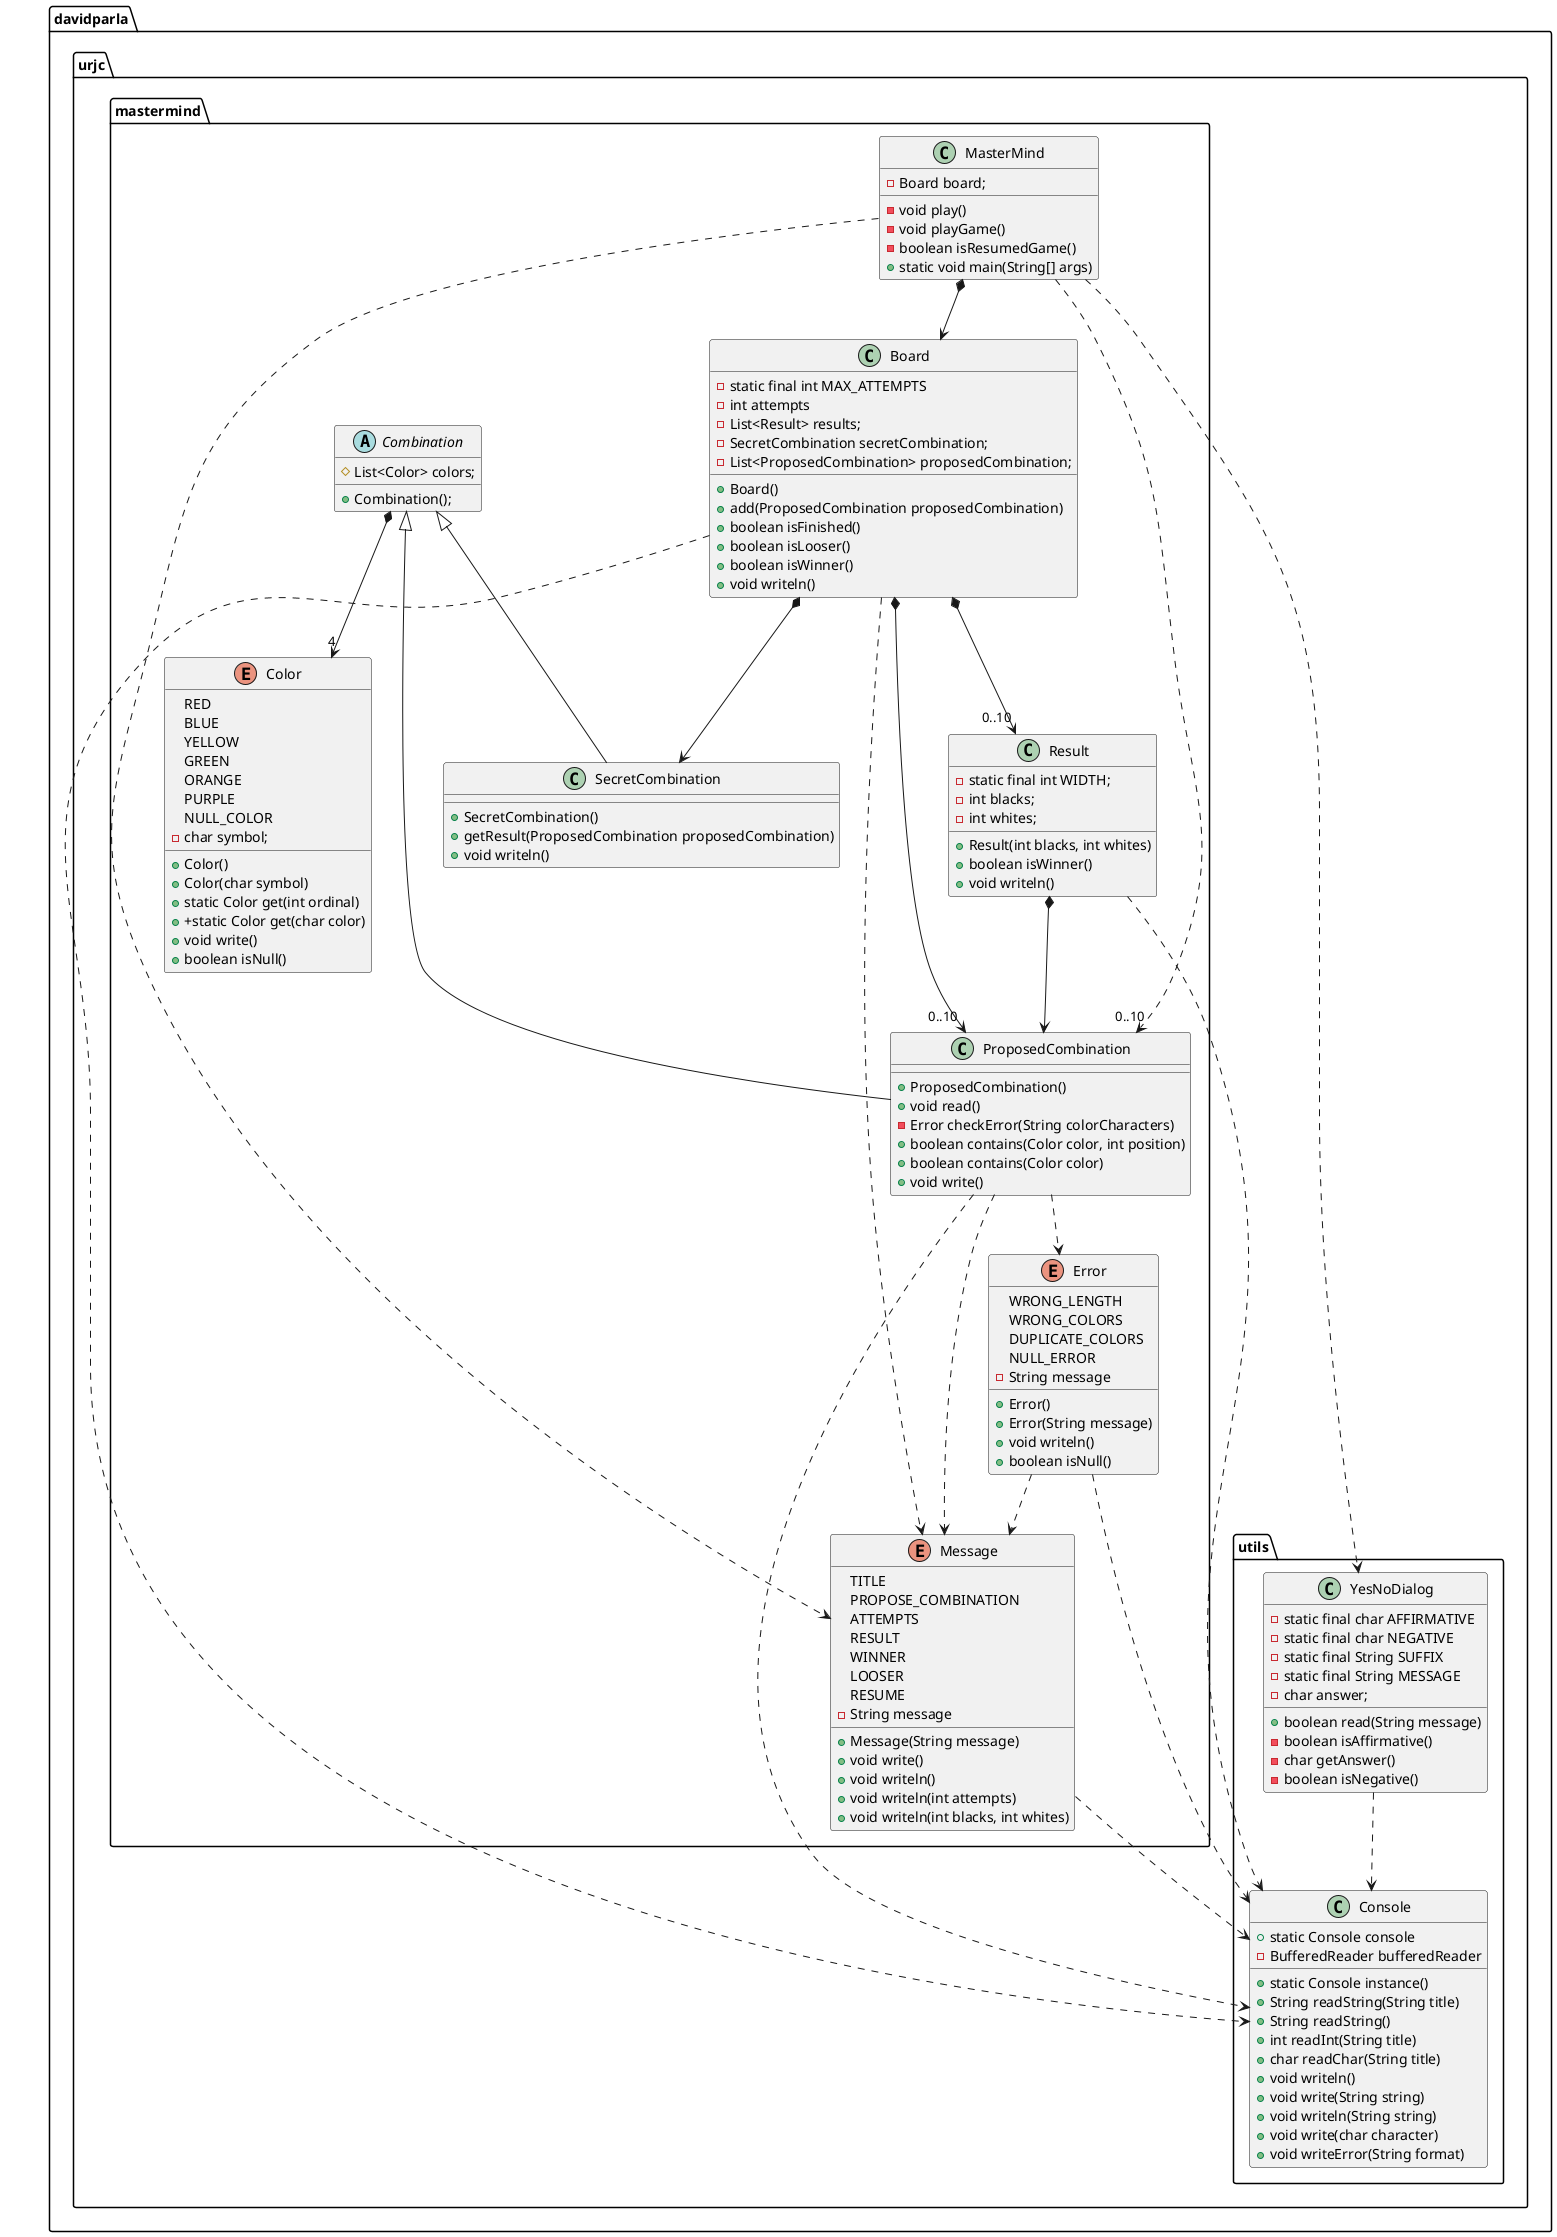 @startuml

package davidparla.urjc.mastermind{

    class MasterMind{
        - Board board;
        - void play()
        - void playGame()
        - boolean isResumedGame()
        + static void main(String[] args)
    }

    Class Board{
        - static final int MAX_ATTEMPTS
        - int attempts
        - List<Result> results;
        - SecretCombination secretCombination;
        - List<ProposedCombination> proposedCombination;
        + Board()
        + add(ProposedCombination proposedCombination)
        + boolean isFinished()
        + boolean isLooser()
        + boolean isWinner()
        + void writeln()
    }

    abstract class Combination {
        # List<Color> colors;
        + Combination();
    }

    class ProposedCombination extends Combination {
        + ProposedCombination()
        + void read()
        - Error checkError(String colorCharacters)
        + boolean contains(Color color, int position)
        + boolean contains(Color color)
        + void write()
    }

    class SecretCombination extends Combination {
        + SecretCombination()
        + getResult(ProposedCombination proposedCombination)
        + void writeln()
    }

    class Result {
        - static final int WIDTH;
        - int blacks;
        - int whites;
        + Result(int blacks, int whites)
        + boolean isWinner()
        + void writeln()
    }

    enum Color {
        RED
        BLUE
        YELLOW
        GREEN
        ORANGE
        PURPLE
        NULL_COLOR
        - char symbol;
        + Color()
        + Color(char symbol)
        + static Color get(int ordinal)
        + +static Color get(char color)
        + void write()
        + boolean isNull()
    }

    enum Error {

        WRONG_LENGTH
        WRONG_COLORS
        DUPLICATE_COLORS
        NULL_ERROR
        - String message
        + Error()
        + Error(String message)
        + void writeln()
        + boolean isNull()
    }

    enum Message {
        TITLE
        PROPOSE_COMBINATION
        ATTEMPTS
        RESULT
        WINNER
        LOOSER
        RESUME
        - String message
        + Message(String message)
        + void write()
        + void writeln()
        + void writeln(int attempts)
        + void writeln(int blacks, int whites)
    }
}

package davidparla.urjc.utils {

    class Console {
        + static Console console
        - BufferedReader bufferedReader
        + static Console instance()
        + String readString(String title)
        + String readString()
        + int readInt(String title)
        + char readChar(String title)
        + void writeln()
        + void write(String string)
        + void writeln(String string)
        + void write(char character)
        + void writeError(String format)
    }

    class YesNoDialog {
        - static final char AFFIRMATIVE
        - static final char NEGATIVE
        - static final String SUFFIX
        - static final String MESSAGE
        - char answer;
        + boolean read(String message)
        - boolean isAffirmative()
        - char getAnswer()
        - boolean isNegative()
   }

}


MasterMind *-down-> Board
MasterMind .down.> Message
MasterMind .down.> YesNoDialog
MasterMind .down.> "0..10" ProposedCombination
Combination *-down-> "4" Color
Board *-down-> "0..10" Result
Board *-down-> SecretCombination
Board *-down-> "0..10" ProposedCombination
Board .down.> Message
Board .down.> Console
Result *-down-> ProposedCombination
Result .down.> Console
ProposedCombination .down.> Error
ProposedCombination .down.> Message
ProposedCombination .down.> Console
Error .down.> Message
Error .down.> Console
Message .down.> Console
YesNoDialog .down.> Console

@enduml